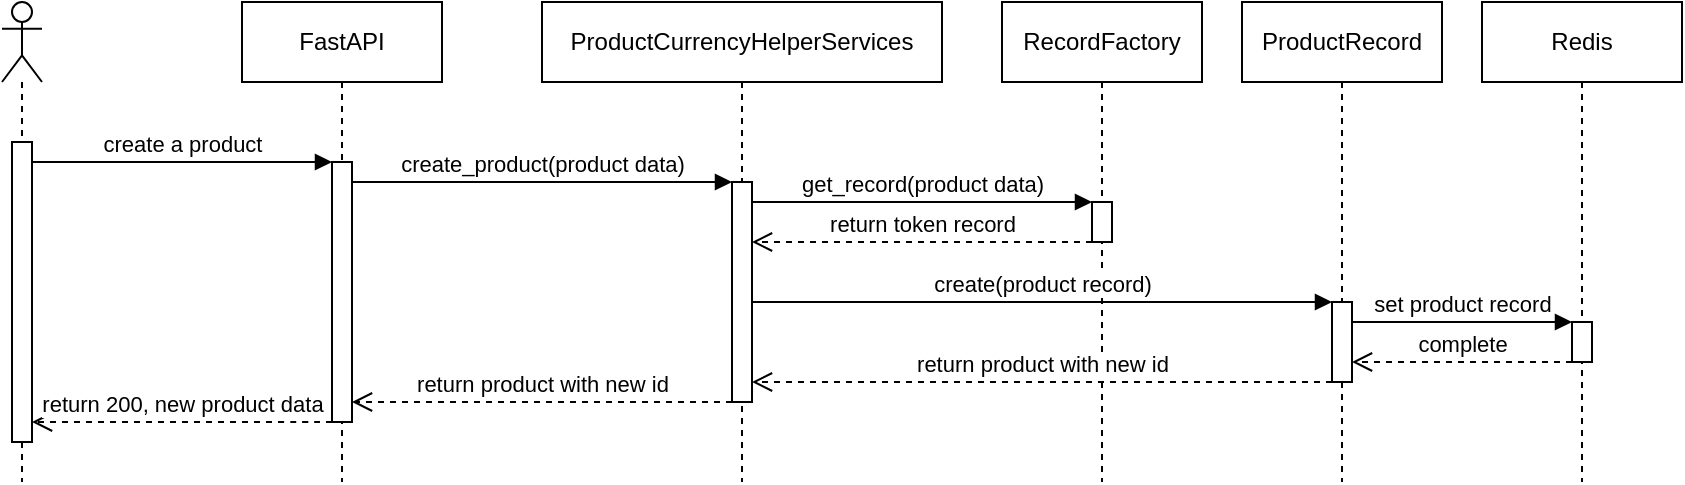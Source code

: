 <mxfile>
    <diagram id="OKvoIwqWP_rk-U-jqHxk" name="第 1 页">
        <mxGraphModel dx="618" dy="534" grid="1" gridSize="10" guides="1" tooltips="1" connect="1" arrows="1" fold="1" page="1" pageScale="1" pageWidth="827" pageHeight="1169" math="0" shadow="0">
            <root>
                <mxCell id="0"/>
                <mxCell id="1" parent="0"/>
                <mxCell id="2" value="" style="shape=umlLifeline;participant=umlActor;perimeter=lifelinePerimeter;whiteSpace=wrap;html=1;container=1;collapsible=0;recursiveResize=0;verticalAlign=top;spacingTop=36;outlineConnect=0;" parent="1" vertex="1">
                    <mxGeometry x="30" y="40" width="20" height="240" as="geometry"/>
                </mxCell>
                <mxCell id="15" value="" style="html=1;points=[];perimeter=orthogonalPerimeter;" parent="2" vertex="1">
                    <mxGeometry x="5" y="70" width="10" height="150" as="geometry"/>
                </mxCell>
                <mxCell id="3" value="FastAPI" style="shape=umlLifeline;perimeter=lifelinePerimeter;whiteSpace=wrap;html=1;container=1;collapsible=0;recursiveResize=0;outlineConnect=0;" parent="1" vertex="1">
                    <mxGeometry x="150" y="40" width="100" height="240" as="geometry"/>
                </mxCell>
                <mxCell id="18" value="" style="html=1;points=[];perimeter=orthogonalPerimeter;" parent="3" vertex="1">
                    <mxGeometry x="45" y="80" width="10" height="130" as="geometry"/>
                </mxCell>
                <mxCell id="4" value="ProductCurrencyHelperServices" style="shape=umlLifeline;perimeter=lifelinePerimeter;whiteSpace=wrap;html=1;container=1;collapsible=0;recursiveResize=0;outlineConnect=0;" parent="1" vertex="1">
                    <mxGeometry x="300" y="40" width="200" height="240" as="geometry"/>
                </mxCell>
                <mxCell id="20" value="" style="html=1;points=[];perimeter=orthogonalPerimeter;" parent="4" vertex="1">
                    <mxGeometry x="95" y="90" width="10" height="110" as="geometry"/>
                </mxCell>
                <mxCell id="22" value="create_product(product data)" style="html=1;verticalAlign=bottom;endArrow=block;" parent="1" source="18" target="20" edge="1">
                    <mxGeometry width="80" relative="1" as="geometry">
                        <mxPoint x="200" y="140" as="sourcePoint"/>
                        <mxPoint x="280" y="140" as="targetPoint"/>
                        <Array as="points">
                            <mxPoint x="220" y="130"/>
                        </Array>
                    </mxGeometry>
                </mxCell>
                <mxCell id="23" value="ProductRecord" style="shape=umlLifeline;perimeter=lifelinePerimeter;whiteSpace=wrap;html=1;container=1;collapsible=0;recursiveResize=0;outlineConnect=0;" parent="1" vertex="1">
                    <mxGeometry x="650" y="40" width="100" height="240" as="geometry"/>
                </mxCell>
                <mxCell id="24" value="" style="html=1;points=[];perimeter=orthogonalPerimeter;" parent="23" vertex="1">
                    <mxGeometry x="45" y="150" width="10" height="40" as="geometry"/>
                </mxCell>
                <mxCell id="25" value="get_record(product data)" style="html=1;verticalAlign=bottom;endArrow=block;" parent="1" source="20" target="35" edge="1">
                    <mxGeometry width="80" relative="1" as="geometry">
                        <mxPoint x="440" y="230" as="sourcePoint"/>
                        <mxPoint x="630" y="230" as="targetPoint"/>
                        <Array as="points">
                            <mxPoint x="460" y="140"/>
                        </Array>
                    </mxGeometry>
                </mxCell>
                <mxCell id="26" value="Redis" style="shape=umlLifeline;perimeter=lifelinePerimeter;whiteSpace=wrap;html=1;container=1;collapsible=0;recursiveResize=0;outlineConnect=0;" parent="1" vertex="1">
                    <mxGeometry x="770" y="40" width="100" height="240" as="geometry"/>
                </mxCell>
                <mxCell id="27" value="" style="html=1;points=[];perimeter=orthogonalPerimeter;" parent="26" vertex="1">
                    <mxGeometry x="45" y="160" width="10" height="20" as="geometry"/>
                </mxCell>
                <mxCell id="28" value="set product record" style="html=1;verticalAlign=bottom;endArrow=block;" parent="1" source="24" target="27" edge="1">
                    <mxGeometry width="80" relative="1" as="geometry">
                        <mxPoint x="720" y="130" as="sourcePoint"/>
                        <mxPoint x="800" y="130" as="targetPoint"/>
                        <Array as="points">
                            <mxPoint x="770" y="200"/>
                        </Array>
                    </mxGeometry>
                </mxCell>
                <mxCell id="29" value="complete" style="html=1;verticalAlign=bottom;endArrow=open;dashed=1;endSize=8;" parent="1" source="27" target="24" edge="1">
                    <mxGeometry relative="1" as="geometry">
                        <mxPoint x="820" y="220" as="sourcePoint"/>
                        <mxPoint x="740" y="220" as="targetPoint"/>
                        <Array as="points">
                            <mxPoint x="760" y="220"/>
                        </Array>
                    </mxGeometry>
                </mxCell>
                <mxCell id="30" value="return token record" style="html=1;verticalAlign=bottom;endArrow=open;dashed=1;endSize=8;" parent="1" source="35" target="20" edge="1">
                    <mxGeometry relative="1" as="geometry">
                        <mxPoint x="550" y="200" as="sourcePoint"/>
                        <mxPoint x="470" y="200" as="targetPoint"/>
                        <Array as="points">
                            <mxPoint x="530" y="160"/>
                        </Array>
                    </mxGeometry>
                </mxCell>
                <mxCell id="31" value="return product with new id" style="html=1;verticalAlign=bottom;endArrow=open;dashed=1;endSize=8;" parent="1" source="20" target="18" edge="1">
                    <mxGeometry relative="1" as="geometry">
                        <mxPoint x="360" y="200" as="sourcePoint"/>
                        <mxPoint x="280" y="200" as="targetPoint"/>
                        <Array as="points">
                            <mxPoint x="300" y="240"/>
                        </Array>
                    </mxGeometry>
                </mxCell>
                <mxCell id="32" value="create a product" style="html=1;verticalAlign=bottom;endArrow=block;" parent="1" source="15" target="18" edge="1">
                    <mxGeometry width="80" relative="1" as="geometry">
                        <mxPoint x="70" y="130" as="sourcePoint"/>
                        <mxPoint x="150" y="130" as="targetPoint"/>
                        <Array as="points">
                            <mxPoint x="180" y="120"/>
                        </Array>
                    </mxGeometry>
                </mxCell>
                <mxCell id="33" value="return 200, new product data" style="html=1;verticalAlign=bottom;endArrow=open;dashed=1;endSize=8;" parent="1" source="18" target="15" edge="1">
                    <mxGeometry relative="1" as="geometry">
                        <mxPoint x="240" y="200" as="sourcePoint"/>
                        <mxPoint x="80" y="200" as="targetPoint"/>
                        <Array as="points">
                            <mxPoint x="180" y="250"/>
                        </Array>
                    </mxGeometry>
                </mxCell>
                <mxCell id="34" value="RecordFactory" style="shape=umlLifeline;perimeter=lifelinePerimeter;whiteSpace=wrap;html=1;container=1;collapsible=0;recursiveResize=0;outlineConnect=0;" parent="1" vertex="1">
                    <mxGeometry x="530" y="40" width="100" height="240" as="geometry"/>
                </mxCell>
                <mxCell id="35" value="" style="html=1;points=[];perimeter=orthogonalPerimeter;" parent="34" vertex="1">
                    <mxGeometry x="45" y="100" width="10" height="20" as="geometry"/>
                </mxCell>
                <mxCell id="37" value="create(product record)" style="html=1;verticalAlign=bottom;endArrow=block;" parent="1" source="20" target="24" edge="1">
                    <mxGeometry width="80" relative="1" as="geometry">
                        <mxPoint x="415" y="150" as="sourcePoint"/>
                        <mxPoint x="585" y="150" as="targetPoint"/>
                        <Array as="points">
                            <mxPoint x="610" y="190"/>
                        </Array>
                    </mxGeometry>
                </mxCell>
                <mxCell id="38" value="return product with new id" style="html=1;verticalAlign=bottom;endArrow=open;dashed=1;endSize=8;" parent="1" source="24" target="20" edge="1">
                    <mxGeometry relative="1" as="geometry">
                        <mxPoint x="610" y="270" as="sourcePoint"/>
                        <mxPoint x="530" y="270" as="targetPoint"/>
                        <Array as="points">
                            <mxPoint x="550" y="230"/>
                        </Array>
                    </mxGeometry>
                </mxCell>
            </root>
        </mxGraphModel>
    </diagram>
</mxfile>